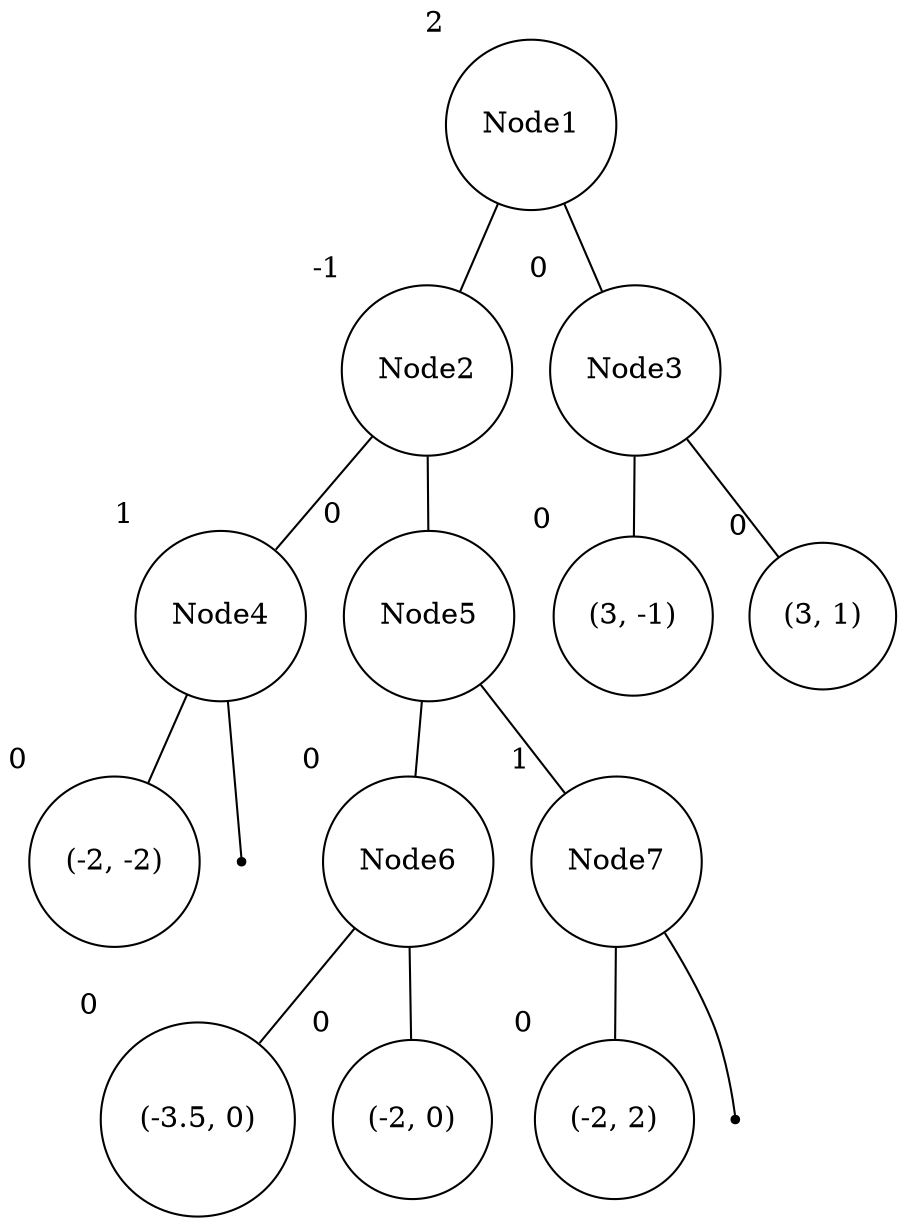 /*
Node1
 Node2
  Node4
   Circle(Point(-2, -2), 0.5)
  Node5
   Node6
    Circle(Point(-3.5, 0), 0.5)
    Circle(Point(-2, 0), 0.5)
   Node7
    Circle(Point(-2, 2), 0.5)
 Node3
  Circle(Point(3, -1), 0.5)
  Circle(Point(3, 1), 0.5)
*/

graph {
    Node1 [xlabel=2, shape=circle]
    Node2 [xlabel=-1, shape=circle]
    Node3 [xlabel=0, shape=circle]
    Node4 [xlabel=1, shape=circle]
    Node5 [xlabel=0, shape=circle]
    Node6 [xlabel=0, shape=circle]
    Node7 [xlabel=1, shape=circle]
    "(3, -1)" [xlabel=0, shape=circle]
    "(3, 1)" [xlabel=0, shape=circle]
    "(-2, -2)" [xlabel=0, shape=circle]
    "(-3.5, 0)" [xlabel=0, shape=circle]
    "(-2, 0)" [xlabel=0, shape=circle]
    "(-2, 2)" [xlabel=0, shape=circle]
    Node4Right [shape=point]
    Node7Right [shape=point];
    
    Node1 -- Node2; 
    Node1 -- Node3;
    Node2 -- Node4;
    Node2 -- Node5;
    Node3 -- "(3, -1)";
    Node3 -- "(3, 1)";
    Node4 -- "(-2, -2)";
    Node4 -- Node4Right;
    Node5 -- Node6;
    Node5 -- Node7;
    Node6 -- "(-3.5, 0)";
    Node6 -- "(-2, 0)";
    Node7 -- "(-2, 2)";
    Node7 -- Node7Right;
}